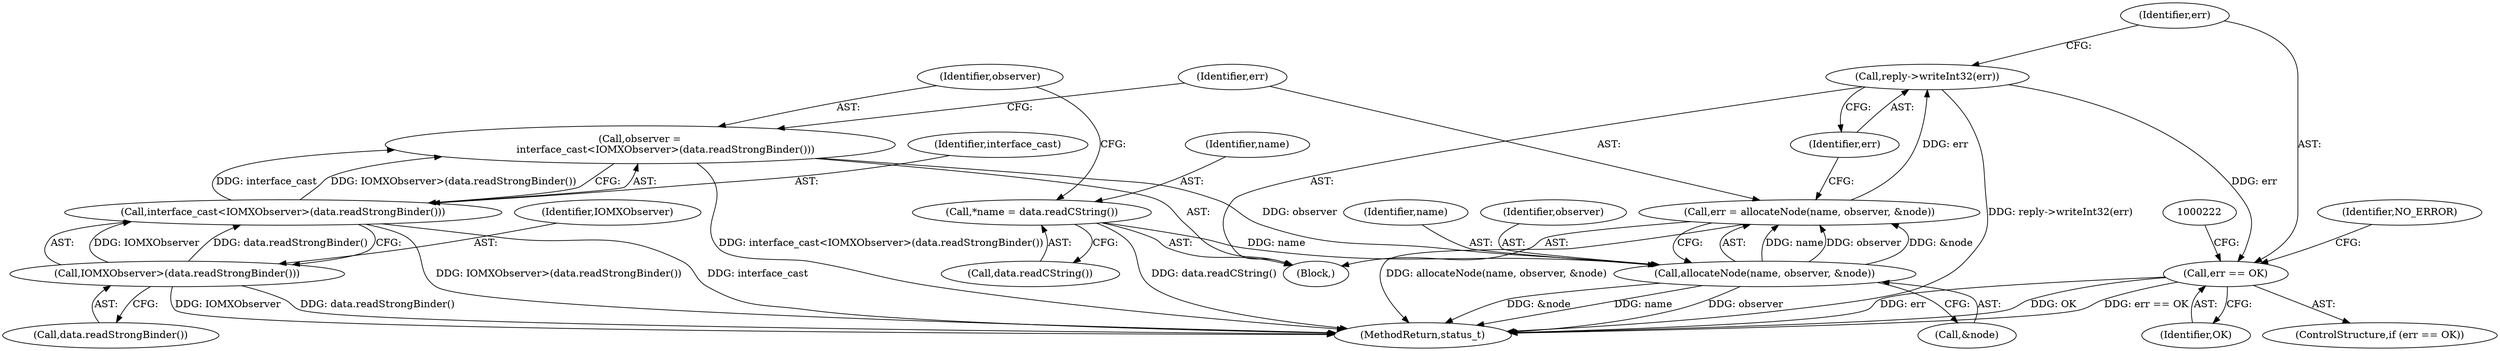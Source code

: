 digraph "0_Android_0bb5ced60304da7f61478ffd359e7ba65d72f181@API" {
"1000213" [label="(Call,reply->writeInt32(err))"];
"1000206" [label="(Call,err = allocateNode(name, observer, &node))"];
"1000208" [label="(Call,allocateNode(name, observer, &node))"];
"1000193" [label="(Call,*name = data.readCString())"];
"1000197" [label="(Call,observer =\n                interface_cast<IOMXObserver>(data.readStrongBinder()))"];
"1000199" [label="(Call,interface_cast<IOMXObserver>(data.readStrongBinder()))"];
"1000201" [label="(Call,IOMXObserver>(data.readStrongBinder()))"];
"1000216" [label="(Call,err == OK)"];
"1000197" [label="(Call,observer =\n                interface_cast<IOMXObserver>(data.readStrongBinder()))"];
"1000225" [label="(Identifier,NO_ERROR)"];
"1000210" [label="(Identifier,observer)"];
"1000217" [label="(Identifier,err)"];
"1000203" [label="(Call,data.readStrongBinder())"];
"1000195" [label="(Call,data.readCString())"];
"1001337" [label="(MethodReturn,status_t)"];
"1000201" [label="(Call,IOMXObserver>(data.readStrongBinder()))"];
"1000202" [label="(Identifier,IOMXObserver)"];
"1000193" [label="(Call,*name = data.readCString())"];
"1000216" [label="(Call,err == OK)"];
"1000194" [label="(Identifier,name)"];
"1000218" [label="(Identifier,OK)"];
"1000198" [label="(Identifier,observer)"];
"1000200" [label="(Identifier,interface_cast)"];
"1000214" [label="(Identifier,err)"];
"1000209" [label="(Identifier,name)"];
"1000207" [label="(Identifier,err)"];
"1000187" [label="(Block,)"];
"1000199" [label="(Call,interface_cast<IOMXObserver>(data.readStrongBinder()))"];
"1000211" [label="(Call,&node)"];
"1000206" [label="(Call,err = allocateNode(name, observer, &node))"];
"1000208" [label="(Call,allocateNode(name, observer, &node))"];
"1000215" [label="(ControlStructure,if (err == OK))"];
"1000213" [label="(Call,reply->writeInt32(err))"];
"1000213" -> "1000187"  [label="AST: "];
"1000213" -> "1000214"  [label="CFG: "];
"1000214" -> "1000213"  [label="AST: "];
"1000217" -> "1000213"  [label="CFG: "];
"1000213" -> "1001337"  [label="DDG: reply->writeInt32(err)"];
"1000206" -> "1000213"  [label="DDG: err"];
"1000213" -> "1000216"  [label="DDG: err"];
"1000206" -> "1000187"  [label="AST: "];
"1000206" -> "1000208"  [label="CFG: "];
"1000207" -> "1000206"  [label="AST: "];
"1000208" -> "1000206"  [label="AST: "];
"1000214" -> "1000206"  [label="CFG: "];
"1000206" -> "1001337"  [label="DDG: allocateNode(name, observer, &node)"];
"1000208" -> "1000206"  [label="DDG: name"];
"1000208" -> "1000206"  [label="DDG: observer"];
"1000208" -> "1000206"  [label="DDG: &node"];
"1000208" -> "1000211"  [label="CFG: "];
"1000209" -> "1000208"  [label="AST: "];
"1000210" -> "1000208"  [label="AST: "];
"1000211" -> "1000208"  [label="AST: "];
"1000208" -> "1001337"  [label="DDG: name"];
"1000208" -> "1001337"  [label="DDG: observer"];
"1000208" -> "1001337"  [label="DDG: &node"];
"1000193" -> "1000208"  [label="DDG: name"];
"1000197" -> "1000208"  [label="DDG: observer"];
"1000193" -> "1000187"  [label="AST: "];
"1000193" -> "1000195"  [label="CFG: "];
"1000194" -> "1000193"  [label="AST: "];
"1000195" -> "1000193"  [label="AST: "];
"1000198" -> "1000193"  [label="CFG: "];
"1000193" -> "1001337"  [label="DDG: data.readCString()"];
"1000197" -> "1000187"  [label="AST: "];
"1000197" -> "1000199"  [label="CFG: "];
"1000198" -> "1000197"  [label="AST: "];
"1000199" -> "1000197"  [label="AST: "];
"1000207" -> "1000197"  [label="CFG: "];
"1000197" -> "1001337"  [label="DDG: interface_cast<IOMXObserver>(data.readStrongBinder())"];
"1000199" -> "1000197"  [label="DDG: interface_cast"];
"1000199" -> "1000197"  [label="DDG: IOMXObserver>(data.readStrongBinder())"];
"1000199" -> "1000201"  [label="CFG: "];
"1000200" -> "1000199"  [label="AST: "];
"1000201" -> "1000199"  [label="AST: "];
"1000199" -> "1001337"  [label="DDG: IOMXObserver>(data.readStrongBinder())"];
"1000199" -> "1001337"  [label="DDG: interface_cast"];
"1000201" -> "1000199"  [label="DDG: IOMXObserver"];
"1000201" -> "1000199"  [label="DDG: data.readStrongBinder()"];
"1000201" -> "1000203"  [label="CFG: "];
"1000202" -> "1000201"  [label="AST: "];
"1000203" -> "1000201"  [label="AST: "];
"1000201" -> "1001337"  [label="DDG: data.readStrongBinder()"];
"1000201" -> "1001337"  [label="DDG: IOMXObserver"];
"1000216" -> "1000215"  [label="AST: "];
"1000216" -> "1000218"  [label="CFG: "];
"1000217" -> "1000216"  [label="AST: "];
"1000218" -> "1000216"  [label="AST: "];
"1000222" -> "1000216"  [label="CFG: "];
"1000225" -> "1000216"  [label="CFG: "];
"1000216" -> "1001337"  [label="DDG: err == OK"];
"1000216" -> "1001337"  [label="DDG: err"];
"1000216" -> "1001337"  [label="DDG: OK"];
}
